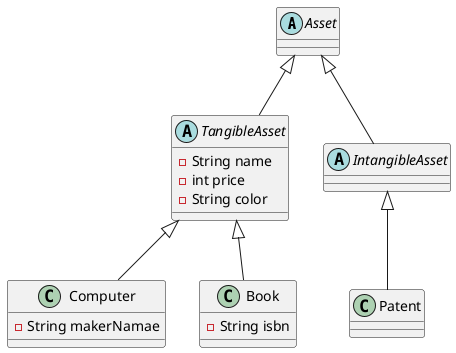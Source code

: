 @startuml
'https://plantuml.com/class-diagram

abstract class Asset{

}

abstract class TangibleAsset extends Asset{
- String name
- int price
- String color

}

abstract class IntangibleAsset extends Asset{

}

class Computer extends TangibleAsset{
- String makerNamae

}

class Book extends TangibleAsset{
- String isbn

}

class Patent extends IntangibleAsset {

}



@enduml